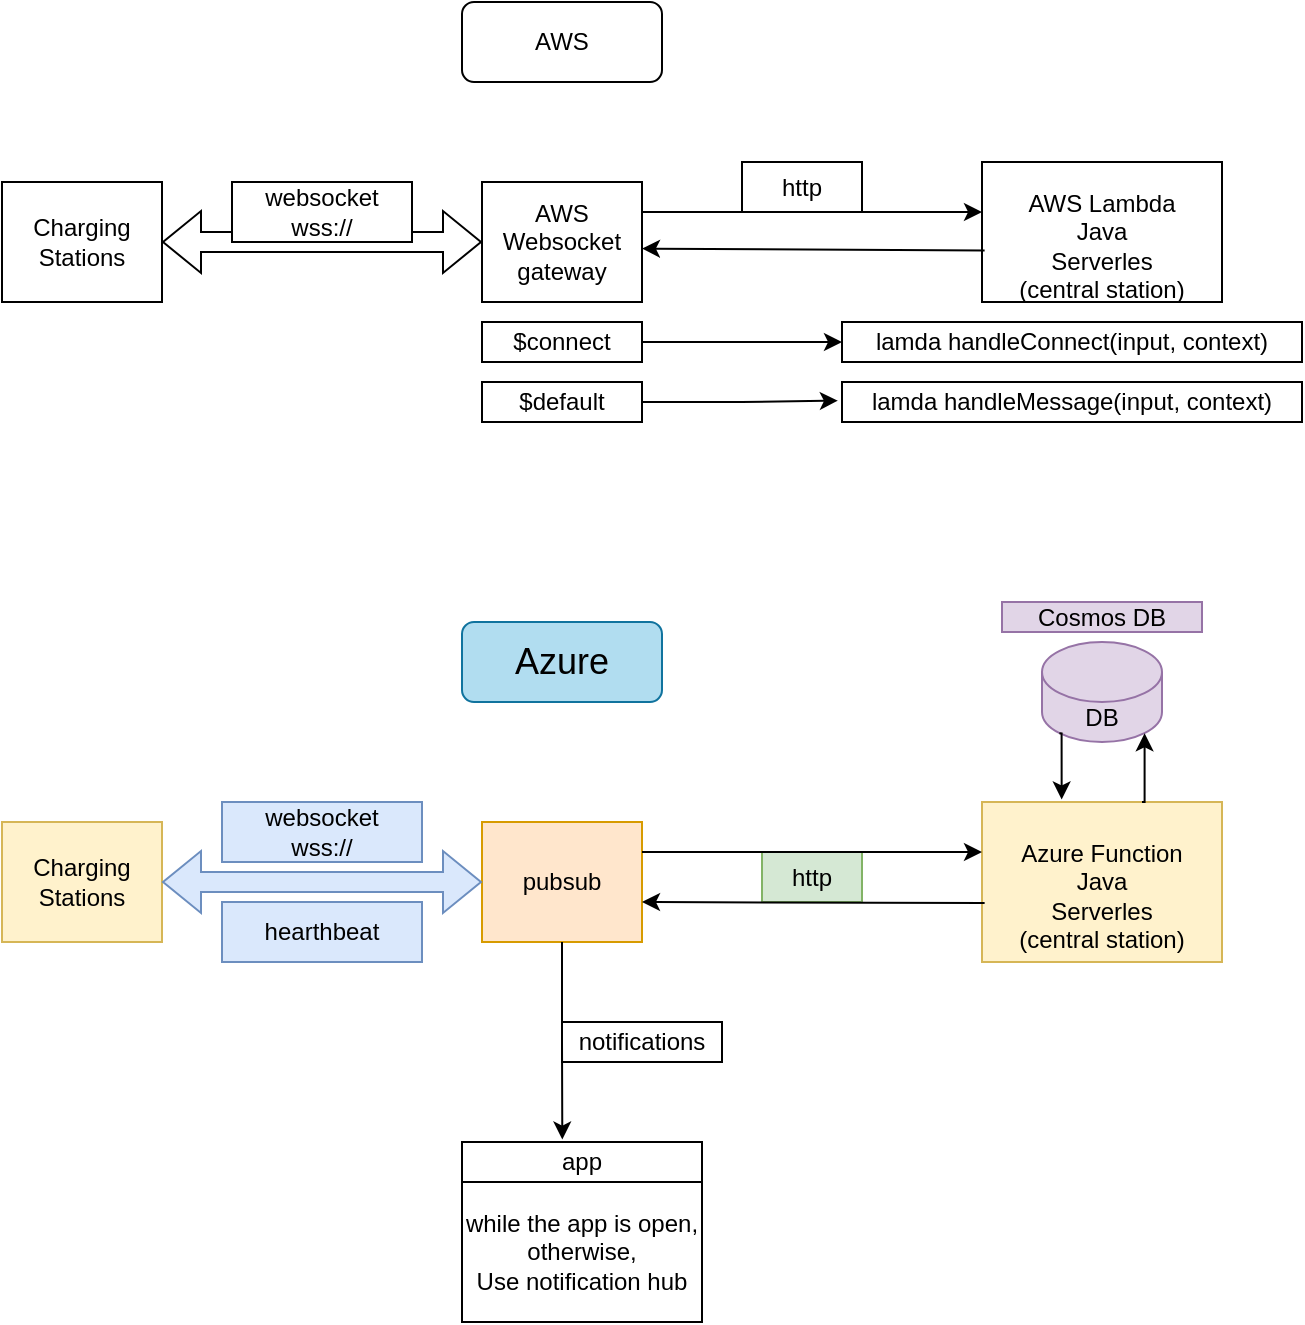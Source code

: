 <mxfile version="22.0.6" type="github">
  <diagram name="Page-1" id="yOUFaCtAM69SyQl96-M3">
    <mxGraphModel dx="449" dy="313" grid="1" gridSize="5" guides="1" tooltips="1" connect="1" arrows="1" fold="1" page="1" pageScale="1" pageWidth="850" pageHeight="1100" math="0" shadow="0">
      <root>
        <mxCell id="0" />
        <mxCell id="1" parent="0" />
        <mxCell id="DhphQR0WTkYj_wjM38mZ-2" value="&lt;br&gt;Azure Function&lt;br&gt;Java&lt;br&gt;Serverles&lt;br&gt;(central station)" style="rounded=0;whiteSpace=wrap;html=1;fillColor=#fff2cc;strokeColor=#d6b656;" vertex="1" parent="1">
          <mxGeometry x="530" y="440" width="120" height="80" as="geometry" />
        </mxCell>
        <mxCell id="DhphQR0WTkYj_wjM38mZ-3" value="pubsub" style="rounded=0;whiteSpace=wrap;html=1;fillColor=#ffe6cc;strokeColor=#d79b00;" vertex="1" parent="1">
          <mxGeometry x="280" y="450" width="80" height="60" as="geometry" />
        </mxCell>
        <mxCell id="DhphQR0WTkYj_wjM38mZ-4" value="Charging Stations" style="rounded=0;whiteSpace=wrap;html=1;fillColor=#fff2cc;strokeColor=#d6b656;" vertex="1" parent="1">
          <mxGeometry x="40" y="450" width="80" height="60" as="geometry" />
        </mxCell>
        <mxCell id="DhphQR0WTkYj_wjM38mZ-5" value="" style="shape=flexArrow;endArrow=classic;startArrow=classic;html=1;rounded=0;exitX=1;exitY=0.5;exitDx=0;exitDy=0;entryX=0;entryY=0.5;entryDx=0;entryDy=0;fillColor=#dae8fc;strokeColor=#6c8ebf;" edge="1" parent="1" source="DhphQR0WTkYj_wjM38mZ-4" target="DhphQR0WTkYj_wjM38mZ-3">
          <mxGeometry width="100" height="100" relative="1" as="geometry">
            <mxPoint x="160" y="540" as="sourcePoint" />
            <mxPoint x="260" y="440" as="targetPoint" />
          </mxGeometry>
        </mxCell>
        <mxCell id="DhphQR0WTkYj_wjM38mZ-6" value="&lt;div&gt;websocket&lt;/div&gt;&lt;div&gt;wss://&lt;br&gt;&lt;/div&gt;" style="rounded=0;whiteSpace=wrap;html=1;fillColor=#dae8fc;strokeColor=#6c8ebf;" vertex="1" parent="1">
          <mxGeometry x="150" y="440" width="100" height="30" as="geometry" />
        </mxCell>
        <mxCell id="DhphQR0WTkYj_wjM38mZ-7" value="http" style="rounded=0;whiteSpace=wrap;html=1;fillColor=#d5e8d4;strokeColor=#82b366;" vertex="1" parent="1">
          <mxGeometry x="420" y="465" width="50" height="25" as="geometry" />
        </mxCell>
        <mxCell id="DhphQR0WTkYj_wjM38mZ-8" value="" style="endArrow=classic;html=1;rounded=0;exitX=1;exitY=0.25;exitDx=0;exitDy=0;" edge="1" parent="1" source="DhphQR0WTkYj_wjM38mZ-3">
          <mxGeometry width="50" height="50" relative="1" as="geometry">
            <mxPoint x="380" y="480" as="sourcePoint" />
            <mxPoint x="530" y="465" as="targetPoint" />
          </mxGeometry>
        </mxCell>
        <mxCell id="DhphQR0WTkYj_wjM38mZ-9" value="" style="endArrow=classic;html=1;rounded=0;exitX=0.011;exitY=0.632;exitDx=0;exitDy=0;exitPerimeter=0;" edge="1" parent="1" source="DhphQR0WTkYj_wjM38mZ-2">
          <mxGeometry width="50" height="50" relative="1" as="geometry">
            <mxPoint x="480" y="480" as="sourcePoint" />
            <mxPoint x="360" y="490" as="targetPoint" />
          </mxGeometry>
        </mxCell>
        <mxCell id="DhphQR0WTkYj_wjM38mZ-10" value="&lt;br&gt;AWS Lambda&lt;br&gt;Java&lt;br&gt;Serverles&lt;br&gt;(central station)" style="rounded=0;whiteSpace=wrap;html=1;" vertex="1" parent="1">
          <mxGeometry x="530" y="120" width="120" height="70" as="geometry" />
        </mxCell>
        <mxCell id="DhphQR0WTkYj_wjM38mZ-11" value="AWS&lt;br&gt;Websocket gateway" style="rounded=0;whiteSpace=wrap;html=1;" vertex="1" parent="1">
          <mxGeometry x="280" y="130" width="80" height="60" as="geometry" />
        </mxCell>
        <mxCell id="DhphQR0WTkYj_wjM38mZ-12" value="Charging Stations" style="rounded=0;whiteSpace=wrap;html=1;" vertex="1" parent="1">
          <mxGeometry x="40" y="130" width="80" height="60" as="geometry" />
        </mxCell>
        <mxCell id="DhphQR0WTkYj_wjM38mZ-13" value="" style="shape=flexArrow;endArrow=classic;startArrow=classic;html=1;rounded=0;exitX=1;exitY=0.5;exitDx=0;exitDy=0;entryX=0;entryY=0.5;entryDx=0;entryDy=0;" edge="1" parent="1" source="DhphQR0WTkYj_wjM38mZ-12" target="DhphQR0WTkYj_wjM38mZ-11">
          <mxGeometry width="100" height="100" relative="1" as="geometry">
            <mxPoint x="160" y="220" as="sourcePoint" />
            <mxPoint x="260" y="120" as="targetPoint" />
          </mxGeometry>
        </mxCell>
        <mxCell id="DhphQR0WTkYj_wjM38mZ-14" value="&lt;div&gt;websocket&lt;/div&gt;&lt;div&gt;wss://&lt;br&gt;&lt;/div&gt;" style="rounded=0;whiteSpace=wrap;html=1;" vertex="1" parent="1">
          <mxGeometry x="155" y="130" width="90" height="30" as="geometry" />
        </mxCell>
        <mxCell id="DhphQR0WTkYj_wjM38mZ-15" value="http" style="rounded=0;whiteSpace=wrap;html=1;" vertex="1" parent="1">
          <mxGeometry x="410" y="120" width="60" height="25" as="geometry" />
        </mxCell>
        <mxCell id="DhphQR0WTkYj_wjM38mZ-16" value="" style="endArrow=classic;html=1;rounded=0;exitX=1;exitY=0.25;exitDx=0;exitDy=0;" edge="1" parent="1" source="DhphQR0WTkYj_wjM38mZ-11">
          <mxGeometry width="50" height="50" relative="1" as="geometry">
            <mxPoint x="380" y="160" as="sourcePoint" />
            <mxPoint x="530" y="145" as="targetPoint" />
          </mxGeometry>
        </mxCell>
        <mxCell id="DhphQR0WTkYj_wjM38mZ-17" value="" style="endArrow=classic;html=1;rounded=0;exitX=0.011;exitY=0.632;exitDx=0;exitDy=0;exitPerimeter=0;entryX=1;entryY=0.555;entryDx=0;entryDy=0;entryPerimeter=0;" edge="1" parent="1" source="DhphQR0WTkYj_wjM38mZ-10" target="DhphQR0WTkYj_wjM38mZ-11">
          <mxGeometry width="50" height="50" relative="1" as="geometry">
            <mxPoint x="480" y="160" as="sourcePoint" />
            <mxPoint x="360" y="170" as="targetPoint" />
          </mxGeometry>
        </mxCell>
        <mxCell id="DhphQR0WTkYj_wjM38mZ-18" value="AWS" style="rounded=1;whiteSpace=wrap;html=1;" vertex="1" parent="1">
          <mxGeometry x="270" y="40" width="100" height="40" as="geometry" />
        </mxCell>
        <mxCell id="DhphQR0WTkYj_wjM38mZ-19" value="Azure" style="rounded=1;whiteSpace=wrap;html=1;strokeWidth=1;fontSize=18;fillColor=#b1ddf0;strokeColor=#10739e;" vertex="1" parent="1">
          <mxGeometry x="270" y="350" width="100" height="40" as="geometry" />
        </mxCell>
        <mxCell id="DhphQR0WTkYj_wjM38mZ-24" style="edgeStyle=orthogonalEdgeStyle;rounded=0;orthogonalLoop=1;jettySize=auto;html=1;exitX=1;exitY=0.5;exitDx=0;exitDy=0;entryX=0;entryY=0.5;entryDx=0;entryDy=0;" edge="1" parent="1" source="DhphQR0WTkYj_wjM38mZ-20" target="DhphQR0WTkYj_wjM38mZ-22">
          <mxGeometry relative="1" as="geometry" />
        </mxCell>
        <mxCell id="DhphQR0WTkYj_wjM38mZ-20" value="$connect" style="rounded=0;whiteSpace=wrap;html=1;" vertex="1" parent="1">
          <mxGeometry x="280" y="200" width="80" height="20" as="geometry" />
        </mxCell>
        <mxCell id="DhphQR0WTkYj_wjM38mZ-21" value="$default" style="rounded=0;whiteSpace=wrap;html=1;" vertex="1" parent="1">
          <mxGeometry x="280" y="230" width="80" height="20" as="geometry" />
        </mxCell>
        <mxCell id="DhphQR0WTkYj_wjM38mZ-22" value="lamda handleConnect(input, context)" style="rounded=0;whiteSpace=wrap;html=1;" vertex="1" parent="1">
          <mxGeometry x="460" y="200" width="230" height="20" as="geometry" />
        </mxCell>
        <mxCell id="DhphQR0WTkYj_wjM38mZ-23" value="lamda handleMessage(input, context)" style="rounded=0;whiteSpace=wrap;html=1;" vertex="1" parent="1">
          <mxGeometry x="460" y="230" width="230" height="20" as="geometry" />
        </mxCell>
        <mxCell id="DhphQR0WTkYj_wjM38mZ-25" style="edgeStyle=orthogonalEdgeStyle;rounded=0;orthogonalLoop=1;jettySize=auto;html=1;exitX=1;exitY=0.5;exitDx=0;exitDy=0;entryX=-0.009;entryY=0.467;entryDx=0;entryDy=0;entryPerimeter=0;" edge="1" parent="1" source="DhphQR0WTkYj_wjM38mZ-21" target="DhphQR0WTkYj_wjM38mZ-23">
          <mxGeometry relative="1" as="geometry" />
        </mxCell>
        <mxCell id="DhphQR0WTkYj_wjM38mZ-28" value="hearthbeat" style="rounded=0;whiteSpace=wrap;html=1;fillColor=#dae8fc;strokeColor=#6c8ebf;" vertex="1" parent="1">
          <mxGeometry x="150" y="490" width="100" height="30" as="geometry" />
        </mxCell>
        <mxCell id="DhphQR0WTkYj_wjM38mZ-29" value="DB" style="shape=cylinder3;whiteSpace=wrap;html=1;boundedLbl=1;backgroundOutline=1;size=15;fillColor=#e1d5e7;strokeColor=#9673a6;" vertex="1" parent="1">
          <mxGeometry x="560" y="360" width="60" height="50" as="geometry" />
        </mxCell>
        <mxCell id="DhphQR0WTkYj_wjM38mZ-31" value="&lt;h1 style=&quot;font-size: 12px;&quot; class=&quot;font-size-h2&quot;&gt;&lt;span style=&quot;font-weight: normal; font-size: 12px;&quot;&gt;Cosmos DB &lt;/span&gt;&lt;/h1&gt;" style="rounded=0;whiteSpace=wrap;html=1;fontSize=12;fontStyle=0;align=center;fillColor=#e1d5e7;strokeColor=#9673a6;" vertex="1" parent="1">
          <mxGeometry x="540" y="340" width="100" height="15" as="geometry" />
        </mxCell>
        <mxCell id="DhphQR0WTkYj_wjM38mZ-33" value="while the app is open,&lt;br&gt;otherwise,&lt;br&gt;Use notification hub" style="rounded=0;whiteSpace=wrap;html=1;" vertex="1" parent="1">
          <mxGeometry x="270" y="630" width="120" height="70" as="geometry" />
        </mxCell>
        <mxCell id="DhphQR0WTkYj_wjM38mZ-35" value="notifications" style="rounded=0;whiteSpace=wrap;html=1;" vertex="1" parent="1">
          <mxGeometry x="320" y="550" width="80" height="20" as="geometry" />
        </mxCell>
        <mxCell id="DhphQR0WTkYj_wjM38mZ-36" value="app" style="rounded=0;whiteSpace=wrap;html=1;" vertex="1" parent="1">
          <mxGeometry x="270" y="610" width="120" height="20" as="geometry" />
        </mxCell>
        <mxCell id="DhphQR0WTkYj_wjM38mZ-37" style="edgeStyle=orthogonalEdgeStyle;rounded=0;orthogonalLoop=1;jettySize=auto;html=1;entryX=0.418;entryY=-0.062;entryDx=0;entryDy=0;entryPerimeter=0;" edge="1" parent="1" source="DhphQR0WTkYj_wjM38mZ-3" target="DhphQR0WTkYj_wjM38mZ-36">
          <mxGeometry relative="1" as="geometry" />
        </mxCell>
        <mxCell id="DhphQR0WTkYj_wjM38mZ-40" style="edgeStyle=orthogonalEdgeStyle;rounded=0;orthogonalLoop=1;jettySize=auto;html=1;exitX=0.145;exitY=1;exitDx=0;exitDy=-4.35;exitPerimeter=0;entryX=0.332;entryY=-0.016;entryDx=0;entryDy=0;entryPerimeter=0;" edge="1" parent="1" source="DhphQR0WTkYj_wjM38mZ-29" target="DhphQR0WTkYj_wjM38mZ-2">
          <mxGeometry relative="1" as="geometry" />
        </mxCell>
        <mxCell id="DhphQR0WTkYj_wjM38mZ-41" style="edgeStyle=orthogonalEdgeStyle;rounded=0;orthogonalLoop=1;jettySize=auto;html=1;entryX=0.855;entryY=1;entryDx=0;entryDy=-4.35;entryPerimeter=0;" edge="1" parent="1" target="DhphQR0WTkYj_wjM38mZ-29">
          <mxGeometry relative="1" as="geometry">
            <mxPoint x="610" y="440" as="sourcePoint" />
          </mxGeometry>
        </mxCell>
      </root>
    </mxGraphModel>
  </diagram>
</mxfile>
